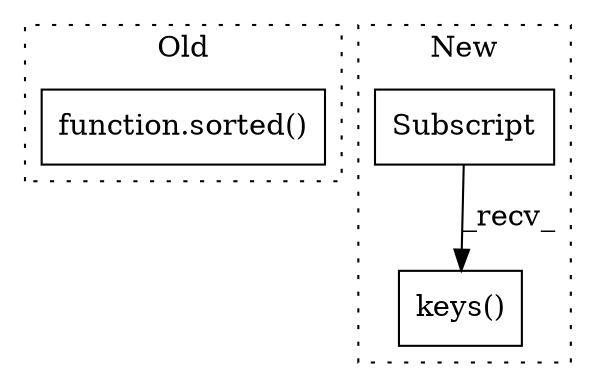 digraph G {
subgraph cluster0 {
1 [label="function.sorted()" a="75" s="11704,11745" l="7,1" shape="box"];
label = "Old";
style="dotted";
}
subgraph cluster1 {
2 [label="keys()" a="75" s="11936" l="34" shape="box"];
3 [label="Subscript" a="63" s="11936,0" l="27,0" shape="box"];
label = "New";
style="dotted";
}
3 -> 2 [label="_recv_"];
}